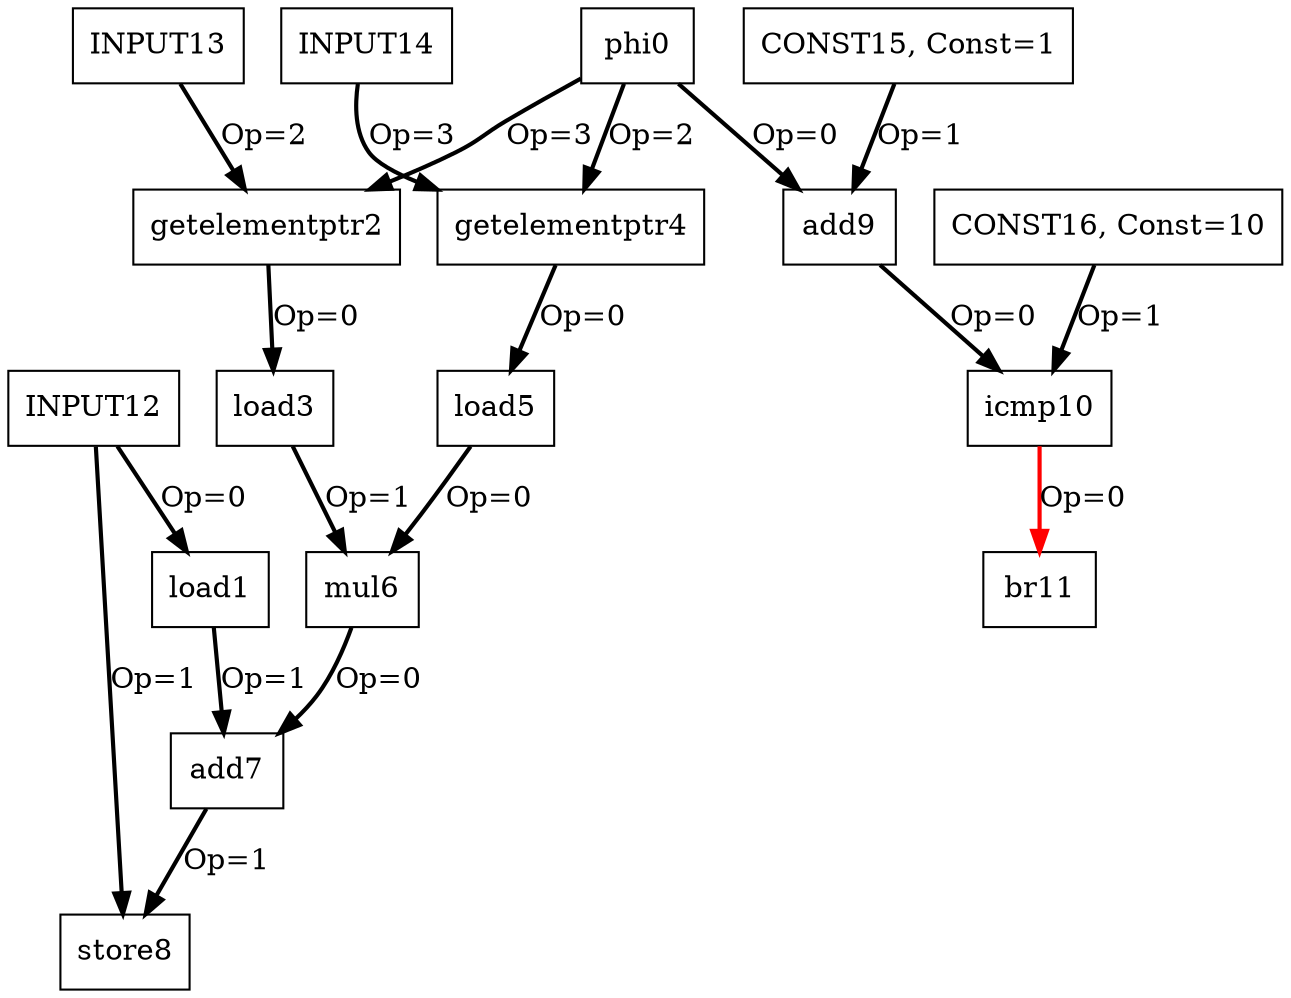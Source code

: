 Digraph G {
phi0[label = "phi0", shape = box, color = black];
load1[label = "load1", shape = box, color = black];
getelementptr2[label = "getelementptr2", shape = box, color = black];
load3[label = "load3", shape = box, color = black];
getelementptr4[label = "getelementptr4", shape = box, color = black];
load5[label = "load5", shape = box, color = black];
mul6[label = "mul6", shape = box, color = black];
add7[label = "add7", shape = box, color = black];
store8[label = "store8", shape = box, color = black];
add9[label = "add9", shape = box, color = black];
icmp10[label = "icmp10", shape = box, color = black];
br11[label = "br11", shape = box, color = black];
INPUT12[label = "INPUT12", shape = box, color = black];
INPUT13[label = "INPUT13", shape = box, color = black];
INPUT14[label = "INPUT14", shape = box, color = black];
CONST15[label = "CONST15, Const=1", shape = box, color = black];
CONST16[label = "CONST16, Const=10", shape = box, color = black];
phi0 -> add9[color = black, style = bold, label = "Op=0"];
phi0 -> getelementptr4[color = black, style = bold, label = "Op=2"];
phi0 -> getelementptr2[color = black, style = bold, label = "Op=3"];
INPUT12 -> load1[color = black, style = bold, label = "Op=0"];
load1 -> add7[color = black, style = bold, label = "Op=1"];
INPUT13 -> getelementptr2[color = black, style = bold, label = "Op=2"];
getelementptr2 -> load3[color = black, style = bold, label = "Op=0"];
load3 -> mul6[color = black, style = bold, label = "Op=1"];
INPUT14 -> getelementptr4[color = black, style = bold, label = "Op=3"];
getelementptr4 -> load5[color = black, style = bold, label = "Op=0"];
load5 -> mul6[color = black, style = bold, label = "Op=0"];
mul6 -> add7[color = black, style = bold, label = "Op=0"];
add7 -> store8[color = black, style = bold, label = "Op=1"];
INPUT12 -> store8[color = black, style = bold, label = "Op=1"];
CONST15 -> add9[color = black, style = bold, label = "Op=1"];
add9 -> icmp10[color = black, style = bold, label = "Op=0"];
CONST16 -> icmp10[color = black, style = bold, label = "Op=1"];
icmp10 -> br11[color = red, style = bold, label = "Op=0"];
}
